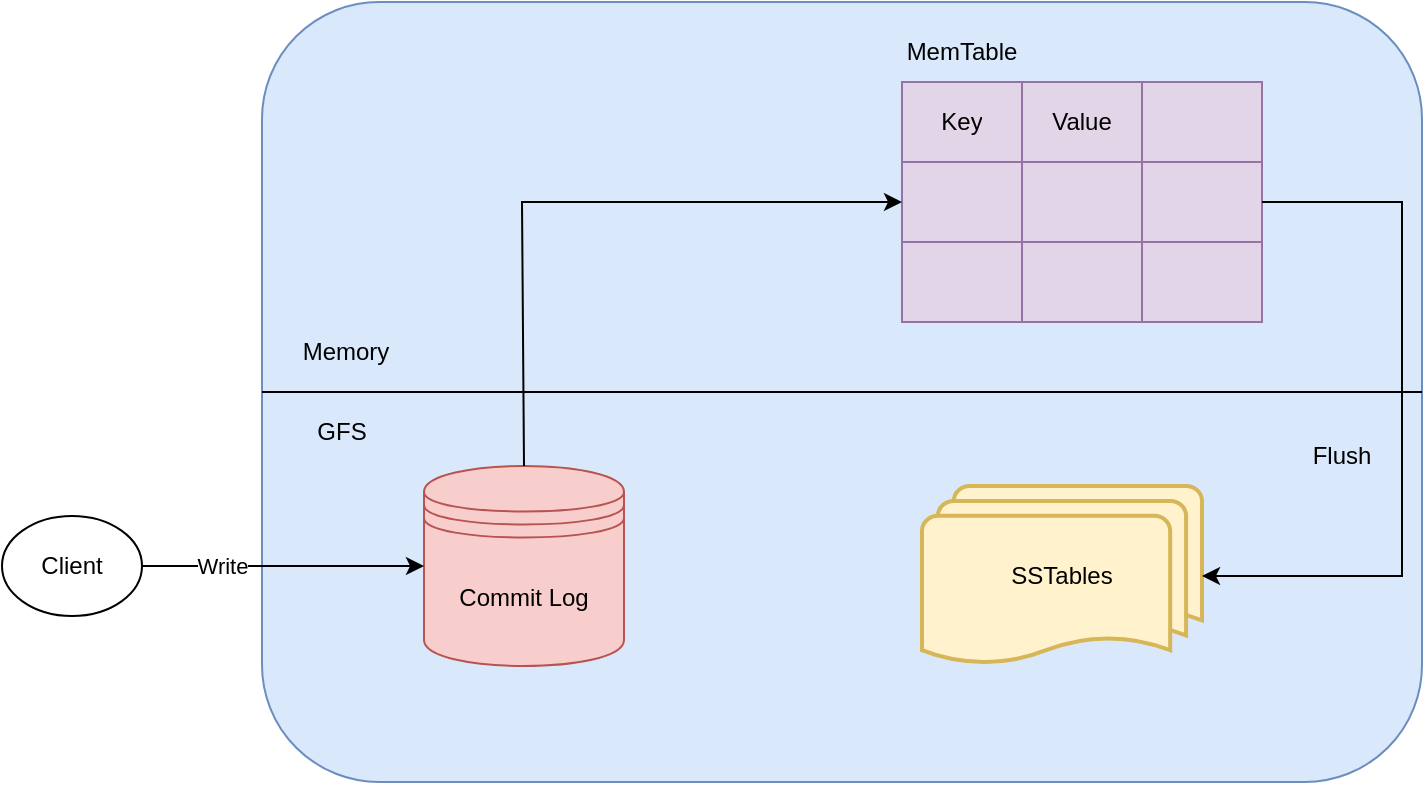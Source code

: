 <mxfile version="16.1.2" type="device"><diagram id="m0CJnNhgVUD8Qvz8avJ3" name="Page-1"><mxGraphModel dx="1355" dy="878" grid="1" gridSize="10" guides="1" tooltips="1" connect="1" arrows="1" fold="1" page="1" pageScale="1" pageWidth="827" pageHeight="1169" math="0" shadow="0"><root><mxCell id="0"/><mxCell id="1" parent="0"/><mxCell id="wwJs0l25omfOXaSuQEU_-84" value="" style="rounded=1;whiteSpace=wrap;html=1;fillColor=#dae8fc;strokeColor=#6c8ebf;" vertex="1" parent="1"><mxGeometry x="230" y="140" width="580" height="390" as="geometry"/></mxCell><mxCell id="wwJs0l25omfOXaSuQEU_-26" value="SSTables" style="strokeWidth=2;html=1;shape=mxgraph.flowchart.multi-document;whiteSpace=wrap;fillColor=#fff2cc;strokeColor=#d6b656;" vertex="1" parent="1"><mxGeometry x="560" y="382" width="140" height="90" as="geometry"/></mxCell><mxCell id="wwJs0l25omfOXaSuQEU_-27" value="Commit Log" style="shape=datastore;whiteSpace=wrap;html=1;fillColor=#f8cecc;strokeColor=#b85450;" vertex="1" parent="1"><mxGeometry x="311" y="372" width="100" height="100" as="geometry"/></mxCell><mxCell id="wwJs0l25omfOXaSuQEU_-53" value="" style="shape=table;html=1;whiteSpace=wrap;startSize=0;container=1;collapsible=0;childLayout=tableLayout;rowLines=1;columnLines=1;fixedRows=0;resizeLast=0;fillColor=#e1d5e7;strokeColor=#9673a6;" vertex="1" parent="1"><mxGeometry x="550" y="180" width="180" height="120" as="geometry"/></mxCell><mxCell id="wwJs0l25omfOXaSuQEU_-54" value="" style="shape=tableRow;horizontal=0;startSize=0;swimlaneHead=0;swimlaneBody=0;top=0;left=0;bottom=0;right=0;collapsible=0;dropTarget=0;fillColor=none;points=[[0,0.5],[1,0.5]];portConstraint=eastwest;" vertex="1" parent="wwJs0l25omfOXaSuQEU_-53"><mxGeometry width="180" height="40" as="geometry"/></mxCell><mxCell id="wwJs0l25omfOXaSuQEU_-55" value="Key" style="shape=partialRectangle;html=1;whiteSpace=wrap;connectable=0;fillColor=none;top=0;left=0;bottom=0;right=0;overflow=hidden;" vertex="1" parent="wwJs0l25omfOXaSuQEU_-54"><mxGeometry width="60" height="40" as="geometry"><mxRectangle width="60" height="40" as="alternateBounds"/></mxGeometry></mxCell><mxCell id="wwJs0l25omfOXaSuQEU_-56" value="Value" style="shape=partialRectangle;html=1;whiteSpace=wrap;connectable=0;fillColor=none;top=0;left=0;bottom=0;right=0;overflow=hidden;" vertex="1" parent="wwJs0l25omfOXaSuQEU_-54"><mxGeometry x="60" width="60" height="40" as="geometry"><mxRectangle width="60" height="40" as="alternateBounds"/></mxGeometry></mxCell><mxCell id="wwJs0l25omfOXaSuQEU_-57" value="" style="shape=partialRectangle;html=1;whiteSpace=wrap;connectable=0;fillColor=none;top=0;left=0;bottom=0;right=0;overflow=hidden;" vertex="1" parent="wwJs0l25omfOXaSuQEU_-54"><mxGeometry x="120" width="60" height="40" as="geometry"><mxRectangle width="60" height="40" as="alternateBounds"/></mxGeometry></mxCell><mxCell id="wwJs0l25omfOXaSuQEU_-58" value="" style="shape=tableRow;horizontal=0;startSize=0;swimlaneHead=0;swimlaneBody=0;top=0;left=0;bottom=0;right=0;collapsible=0;dropTarget=0;fillColor=none;points=[[0,0.5],[1,0.5]];portConstraint=eastwest;" vertex="1" parent="wwJs0l25omfOXaSuQEU_-53"><mxGeometry y="40" width="180" height="40" as="geometry"/></mxCell><mxCell id="wwJs0l25omfOXaSuQEU_-59" value="" style="shape=partialRectangle;html=1;whiteSpace=wrap;connectable=0;fillColor=none;top=0;left=0;bottom=0;right=0;overflow=hidden;" vertex="1" parent="wwJs0l25omfOXaSuQEU_-58"><mxGeometry width="60" height="40" as="geometry"><mxRectangle width="60" height="40" as="alternateBounds"/></mxGeometry></mxCell><mxCell id="wwJs0l25omfOXaSuQEU_-60" value="" style="shape=partialRectangle;html=1;whiteSpace=wrap;connectable=0;fillColor=none;top=0;left=0;bottom=0;right=0;overflow=hidden;" vertex="1" parent="wwJs0l25omfOXaSuQEU_-58"><mxGeometry x="60" width="60" height="40" as="geometry"><mxRectangle width="60" height="40" as="alternateBounds"/></mxGeometry></mxCell><mxCell id="wwJs0l25omfOXaSuQEU_-61" value="" style="shape=partialRectangle;html=1;whiteSpace=wrap;connectable=0;fillColor=none;top=0;left=0;bottom=0;right=0;overflow=hidden;" vertex="1" parent="wwJs0l25omfOXaSuQEU_-58"><mxGeometry x="120" width="60" height="40" as="geometry"><mxRectangle width="60" height="40" as="alternateBounds"/></mxGeometry></mxCell><mxCell id="wwJs0l25omfOXaSuQEU_-62" value="" style="shape=tableRow;horizontal=0;startSize=0;swimlaneHead=0;swimlaneBody=0;top=0;left=0;bottom=0;right=0;collapsible=0;dropTarget=0;fillColor=none;points=[[0,0.5],[1,0.5]];portConstraint=eastwest;" vertex="1" parent="wwJs0l25omfOXaSuQEU_-53"><mxGeometry y="80" width="180" height="40" as="geometry"/></mxCell><mxCell id="wwJs0l25omfOXaSuQEU_-63" value="" style="shape=partialRectangle;html=1;whiteSpace=wrap;connectable=0;fillColor=none;top=0;left=0;bottom=0;right=0;overflow=hidden;" vertex="1" parent="wwJs0l25omfOXaSuQEU_-62"><mxGeometry width="60" height="40" as="geometry"><mxRectangle width="60" height="40" as="alternateBounds"/></mxGeometry></mxCell><mxCell id="wwJs0l25omfOXaSuQEU_-64" value="" style="shape=partialRectangle;html=1;whiteSpace=wrap;connectable=0;fillColor=none;top=0;left=0;bottom=0;right=0;overflow=hidden;" vertex="1" parent="wwJs0l25omfOXaSuQEU_-62"><mxGeometry x="60" width="60" height="40" as="geometry"><mxRectangle width="60" height="40" as="alternateBounds"/></mxGeometry></mxCell><mxCell id="wwJs0l25omfOXaSuQEU_-65" value="" style="shape=partialRectangle;html=1;whiteSpace=wrap;connectable=0;fillColor=none;top=0;left=0;bottom=0;right=0;overflow=hidden;pointerEvents=1;" vertex="1" parent="wwJs0l25omfOXaSuQEU_-62"><mxGeometry x="120" width="60" height="40" as="geometry"><mxRectangle width="60" height="40" as="alternateBounds"/></mxGeometry></mxCell><mxCell id="wwJs0l25omfOXaSuQEU_-79" value="Client" style="ellipse;whiteSpace=wrap;html=1;" vertex="1" parent="1"><mxGeometry x="100" y="397" width="70" height="50" as="geometry"/></mxCell><mxCell id="wwJs0l25omfOXaSuQEU_-80" value="" style="endArrow=classic;html=1;rounded=0;exitX=1;exitY=0.5;exitDx=0;exitDy=0;entryX=0;entryY=0.5;entryDx=0;entryDy=0;" edge="1" parent="1" source="wwJs0l25omfOXaSuQEU_-79" target="wwJs0l25omfOXaSuQEU_-27"><mxGeometry width="50" height="50" relative="1" as="geometry"><mxPoint x="390" y="470" as="sourcePoint"/><mxPoint x="440" y="420" as="targetPoint"/></mxGeometry></mxCell><mxCell id="wwJs0l25omfOXaSuQEU_-90" value="Write" style="edgeLabel;html=1;align=center;verticalAlign=middle;resizable=0;points=[];" vertex="1" connectable="0" parent="wwJs0l25omfOXaSuQEU_-80"><mxGeometry x="-0.433" relative="1" as="geometry"><mxPoint as="offset"/></mxGeometry></mxCell><mxCell id="wwJs0l25omfOXaSuQEU_-82" value="" style="endArrow=classic;html=1;rounded=0;exitX=0.5;exitY=0;exitDx=0;exitDy=0;entryX=0;entryY=0.5;entryDx=0;entryDy=0;" edge="1" parent="1" source="wwJs0l25omfOXaSuQEU_-27" target="wwJs0l25omfOXaSuQEU_-58"><mxGeometry width="50" height="50" relative="1" as="geometry"><mxPoint x="390" y="470" as="sourcePoint"/><mxPoint x="364" y="230" as="targetPoint"/><Array as="points"><mxPoint x="360" y="240"/></Array></mxGeometry></mxCell><mxCell id="wwJs0l25omfOXaSuQEU_-83" value="" style="endArrow=classic;html=1;rounded=0;exitX=1;exitY=0.5;exitDx=0;exitDy=0;entryX=1;entryY=0.5;entryDx=0;entryDy=0;entryPerimeter=0;" edge="1" parent="1" source="wwJs0l25omfOXaSuQEU_-58" target="wwJs0l25omfOXaSuQEU_-26"><mxGeometry width="50" height="50" relative="1" as="geometry"><mxPoint x="390" y="470" as="sourcePoint"/><mxPoint x="440" y="420" as="targetPoint"/><Array as="points"><mxPoint x="800" y="240"/><mxPoint x="800" y="427"/></Array></mxGeometry></mxCell><mxCell id="wwJs0l25omfOXaSuQEU_-85" value="" style="endArrow=none;html=1;rounded=0;exitX=0;exitY=0.5;exitDx=0;exitDy=0;entryX=1;entryY=0.5;entryDx=0;entryDy=0;" edge="1" parent="1" source="wwJs0l25omfOXaSuQEU_-84" target="wwJs0l25omfOXaSuQEU_-84"><mxGeometry width="50" height="50" relative="1" as="geometry"><mxPoint x="390" y="470" as="sourcePoint"/><mxPoint x="440" y="420" as="targetPoint"/></mxGeometry></mxCell><mxCell id="wwJs0l25omfOXaSuQEU_-86" value="GFS" style="text;html=1;strokeColor=none;fillColor=none;align=center;verticalAlign=middle;whiteSpace=wrap;rounded=0;" vertex="1" parent="1"><mxGeometry x="240" y="340" width="60" height="30" as="geometry"/></mxCell><mxCell id="wwJs0l25omfOXaSuQEU_-87" value="Memory" style="text;html=1;strokeColor=none;fillColor=none;align=center;verticalAlign=middle;whiteSpace=wrap;rounded=0;" vertex="1" parent="1"><mxGeometry x="242" y="300" width="60" height="30" as="geometry"/></mxCell><mxCell id="wwJs0l25omfOXaSuQEU_-88" value="MemTable" style="text;html=1;strokeColor=none;fillColor=none;align=center;verticalAlign=middle;whiteSpace=wrap;rounded=0;" vertex="1" parent="1"><mxGeometry x="550" y="150" width="60" height="30" as="geometry"/></mxCell><mxCell id="wwJs0l25omfOXaSuQEU_-89" value="Flush" style="text;html=1;strokeColor=none;fillColor=none;align=center;verticalAlign=middle;whiteSpace=wrap;rounded=0;" vertex="1" parent="1"><mxGeometry x="740" y="352" width="60" height="30" as="geometry"/></mxCell></root></mxGraphModel></diagram></mxfile>